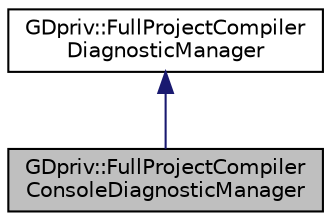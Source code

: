 digraph "GDpriv::FullProjectCompilerConsoleDiagnosticManager"
{
  edge [fontname="Helvetica",fontsize="10",labelfontname="Helvetica",labelfontsize="10"];
  node [fontname="Helvetica",fontsize="10",shape=record];
  Node1 [label="GDpriv::FullProjectCompiler\lConsoleDiagnosticManager",height=0.2,width=0.4,color="black", fillcolor="grey75", style="filled", fontcolor="black"];
  Node2 -> Node1 [dir="back",color="midnightblue",fontsize="10",style="solid",fontname="Helvetica"];
  Node2 [label="GDpriv::FullProjectCompiler\lDiagnosticManager",height=0.2,width=0.4,color="black", fillcolor="white", style="filled",URL="$de/d35/class_g_dpriv_1_1_full_project_compiler_diagnostic_manager.html",tooltip="Base class for implementing message display for FullProjectCompiler. Inherits from this class and imp..."];
}
